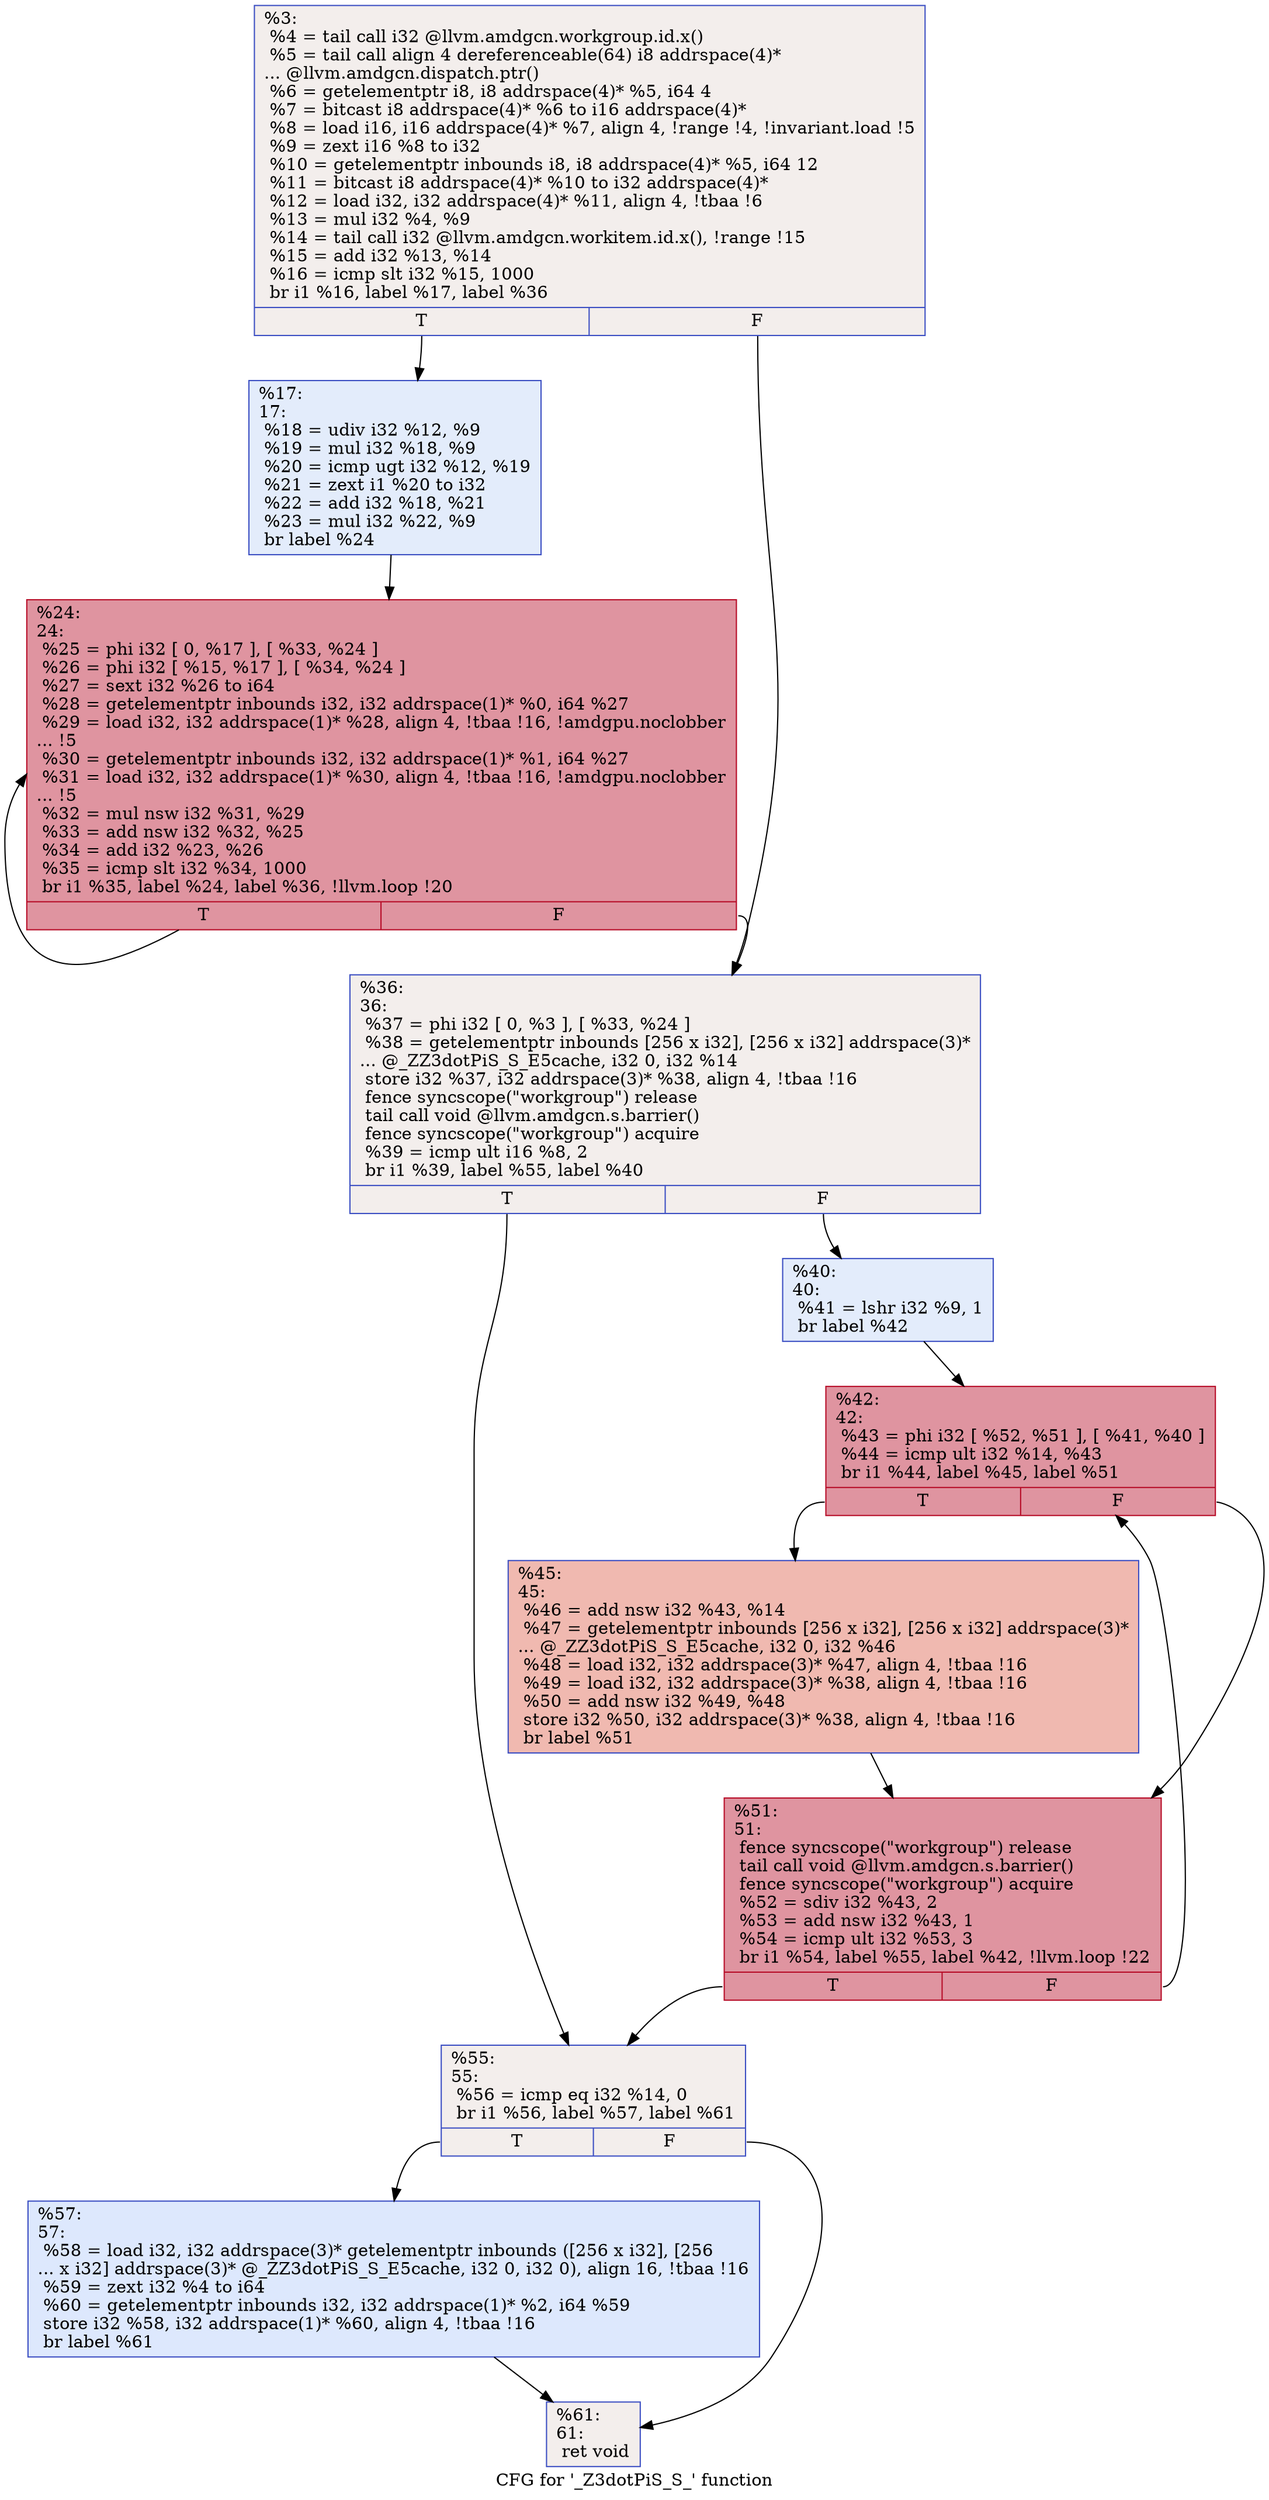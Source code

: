 digraph "CFG for '_Z3dotPiS_S_' function" {
	label="CFG for '_Z3dotPiS_S_' function";

	Node0x588c810 [shape=record,color="#3d50c3ff", style=filled, fillcolor="#e3d9d370",label="{%3:\l  %4 = tail call i32 @llvm.amdgcn.workgroup.id.x()\l  %5 = tail call align 4 dereferenceable(64) i8 addrspace(4)*\l... @llvm.amdgcn.dispatch.ptr()\l  %6 = getelementptr i8, i8 addrspace(4)* %5, i64 4\l  %7 = bitcast i8 addrspace(4)* %6 to i16 addrspace(4)*\l  %8 = load i16, i16 addrspace(4)* %7, align 4, !range !4, !invariant.load !5\l  %9 = zext i16 %8 to i32\l  %10 = getelementptr inbounds i8, i8 addrspace(4)* %5, i64 12\l  %11 = bitcast i8 addrspace(4)* %10 to i32 addrspace(4)*\l  %12 = load i32, i32 addrspace(4)* %11, align 4, !tbaa !6\l  %13 = mul i32 %4, %9\l  %14 = tail call i32 @llvm.amdgcn.workitem.id.x(), !range !15\l  %15 = add i32 %13, %14\l  %16 = icmp slt i32 %15, 1000\l  br i1 %16, label %17, label %36\l|{<s0>T|<s1>F}}"];
	Node0x588c810:s0 -> Node0x588e170;
	Node0x588c810:s1 -> Node0x588eb20;
	Node0x588e170 [shape=record,color="#3d50c3ff", style=filled, fillcolor="#bfd3f670",label="{%17:\l17:                                               \l  %18 = udiv i32 %12, %9\l  %19 = mul i32 %18, %9\l  %20 = icmp ugt i32 %12, %19\l  %21 = zext i1 %20 to i32\l  %22 = add i32 %18, %21\l  %23 = mul i32 %22, %9\l  br label %24\l}"];
	Node0x588e170 -> Node0x588efa0;
	Node0x588efa0 [shape=record,color="#b70d28ff", style=filled, fillcolor="#b70d2870",label="{%24:\l24:                                               \l  %25 = phi i32 [ 0, %17 ], [ %33, %24 ]\l  %26 = phi i32 [ %15, %17 ], [ %34, %24 ]\l  %27 = sext i32 %26 to i64\l  %28 = getelementptr inbounds i32, i32 addrspace(1)* %0, i64 %27\l  %29 = load i32, i32 addrspace(1)* %28, align 4, !tbaa !16, !amdgpu.noclobber\l... !5\l  %30 = getelementptr inbounds i32, i32 addrspace(1)* %1, i64 %27\l  %31 = load i32, i32 addrspace(1)* %30, align 4, !tbaa !16, !amdgpu.noclobber\l... !5\l  %32 = mul nsw i32 %31, %29\l  %33 = add nsw i32 %32, %25\l  %34 = add i32 %23, %26\l  %35 = icmp slt i32 %34, 1000\l  br i1 %35, label %24, label %36, !llvm.loop !20\l|{<s0>T|<s1>F}}"];
	Node0x588efa0:s0 -> Node0x588efa0;
	Node0x588efa0:s1 -> Node0x588eb20;
	Node0x588eb20 [shape=record,color="#3d50c3ff", style=filled, fillcolor="#e3d9d370",label="{%36:\l36:                                               \l  %37 = phi i32 [ 0, %3 ], [ %33, %24 ]\l  %38 = getelementptr inbounds [256 x i32], [256 x i32] addrspace(3)*\l... @_ZZ3dotPiS_S_E5cache, i32 0, i32 %14\l  store i32 %37, i32 addrspace(3)* %38, align 4, !tbaa !16\l  fence syncscope(\"workgroup\") release\l  tail call void @llvm.amdgcn.s.barrier()\l  fence syncscope(\"workgroup\") acquire\l  %39 = icmp ult i16 %8, 2\l  br i1 %39, label %55, label %40\l|{<s0>T|<s1>F}}"];
	Node0x588eb20:s0 -> Node0x5890d70;
	Node0x588eb20:s1 -> Node0x5890dc0;
	Node0x5890dc0 [shape=record,color="#3d50c3ff", style=filled, fillcolor="#bfd3f670",label="{%40:\l40:                                               \l  %41 = lshr i32 %9, 1\l  br label %42\l}"];
	Node0x5890dc0 -> Node0x5890f80;
	Node0x5890f80 [shape=record,color="#b70d28ff", style=filled, fillcolor="#b70d2870",label="{%42:\l42:                                               \l  %43 = phi i32 [ %52, %51 ], [ %41, %40 ]\l  %44 = icmp ult i32 %14, %43\l  br i1 %44, label %45, label %51\l|{<s0>T|<s1>F}}"];
	Node0x5890f80:s0 -> Node0x5891240;
	Node0x5890f80:s1 -> Node0x5891070;
	Node0x5891240 [shape=record,color="#3d50c3ff", style=filled, fillcolor="#de614d70",label="{%45:\l45:                                               \l  %46 = add nsw i32 %43, %14\l  %47 = getelementptr inbounds [256 x i32], [256 x i32] addrspace(3)*\l... @_ZZ3dotPiS_S_E5cache, i32 0, i32 %46\l  %48 = load i32, i32 addrspace(3)* %47, align 4, !tbaa !16\l  %49 = load i32, i32 addrspace(3)* %38, align 4, !tbaa !16\l  %50 = add nsw i32 %49, %48\l  store i32 %50, i32 addrspace(3)* %38, align 4, !tbaa !16\l  br label %51\l}"];
	Node0x5891240 -> Node0x5891070;
	Node0x5891070 [shape=record,color="#b70d28ff", style=filled, fillcolor="#b70d2870",label="{%51:\l51:                                               \l  fence syncscope(\"workgroup\") release\l  tail call void @llvm.amdgcn.s.barrier()\l  fence syncscope(\"workgroup\") acquire\l  %52 = sdiv i32 %43, 2\l  %53 = add nsw i32 %43, 1\l  %54 = icmp ult i32 %53, 3\l  br i1 %54, label %55, label %42, !llvm.loop !22\l|{<s0>T|<s1>F}}"];
	Node0x5891070:s0 -> Node0x5890d70;
	Node0x5891070:s1 -> Node0x5890f80;
	Node0x5890d70 [shape=record,color="#3d50c3ff", style=filled, fillcolor="#e3d9d370",label="{%55:\l55:                                               \l  %56 = icmp eq i32 %14, 0\l  br i1 %56, label %57, label %61\l|{<s0>T|<s1>F}}"];
	Node0x5890d70:s0 -> Node0x5891ce0;
	Node0x5890d70:s1 -> Node0x5891d30;
	Node0x5891ce0 [shape=record,color="#3d50c3ff", style=filled, fillcolor="#b2ccfb70",label="{%57:\l57:                                               \l  %58 = load i32, i32 addrspace(3)* getelementptr inbounds ([256 x i32], [256\l... x i32] addrspace(3)* @_ZZ3dotPiS_S_E5cache, i32 0, i32 0), align 16, !tbaa !16\l  %59 = zext i32 %4 to i64\l  %60 = getelementptr inbounds i32, i32 addrspace(1)* %2, i64 %59\l  store i32 %58, i32 addrspace(1)* %60, align 4, !tbaa !16\l  br label %61\l}"];
	Node0x5891ce0 -> Node0x5891d30;
	Node0x5891d30 [shape=record,color="#3d50c3ff", style=filled, fillcolor="#e3d9d370",label="{%61:\l61:                                               \l  ret void\l}"];
}
